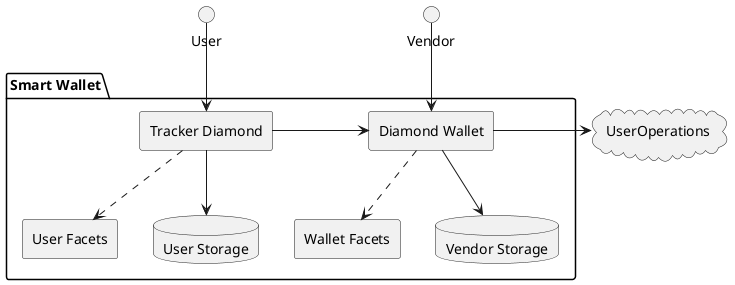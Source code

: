 @startuml
skinparam componentStyle rectangle
package "Smart Wallet" {
    database "User Storage" {
    }

    database "Vendor Storage" {
    }

    [Tracker Diamond] -> [Diamond Wallet]
    [Tracker Diamond] ..> [User Facets]
    [Diamond Wallet] ..> [Wallet Facets]
    [Tracker Diamond] --> [User Storage]
    [Diamond Wallet] --> [Vendor Storage]

}
cloud UserOperations{
}

User --> [Tracker Diamond]
Vendor --> [Diamond Wallet]

[Diamond Wallet] -> [UserOperations]

@enduml
